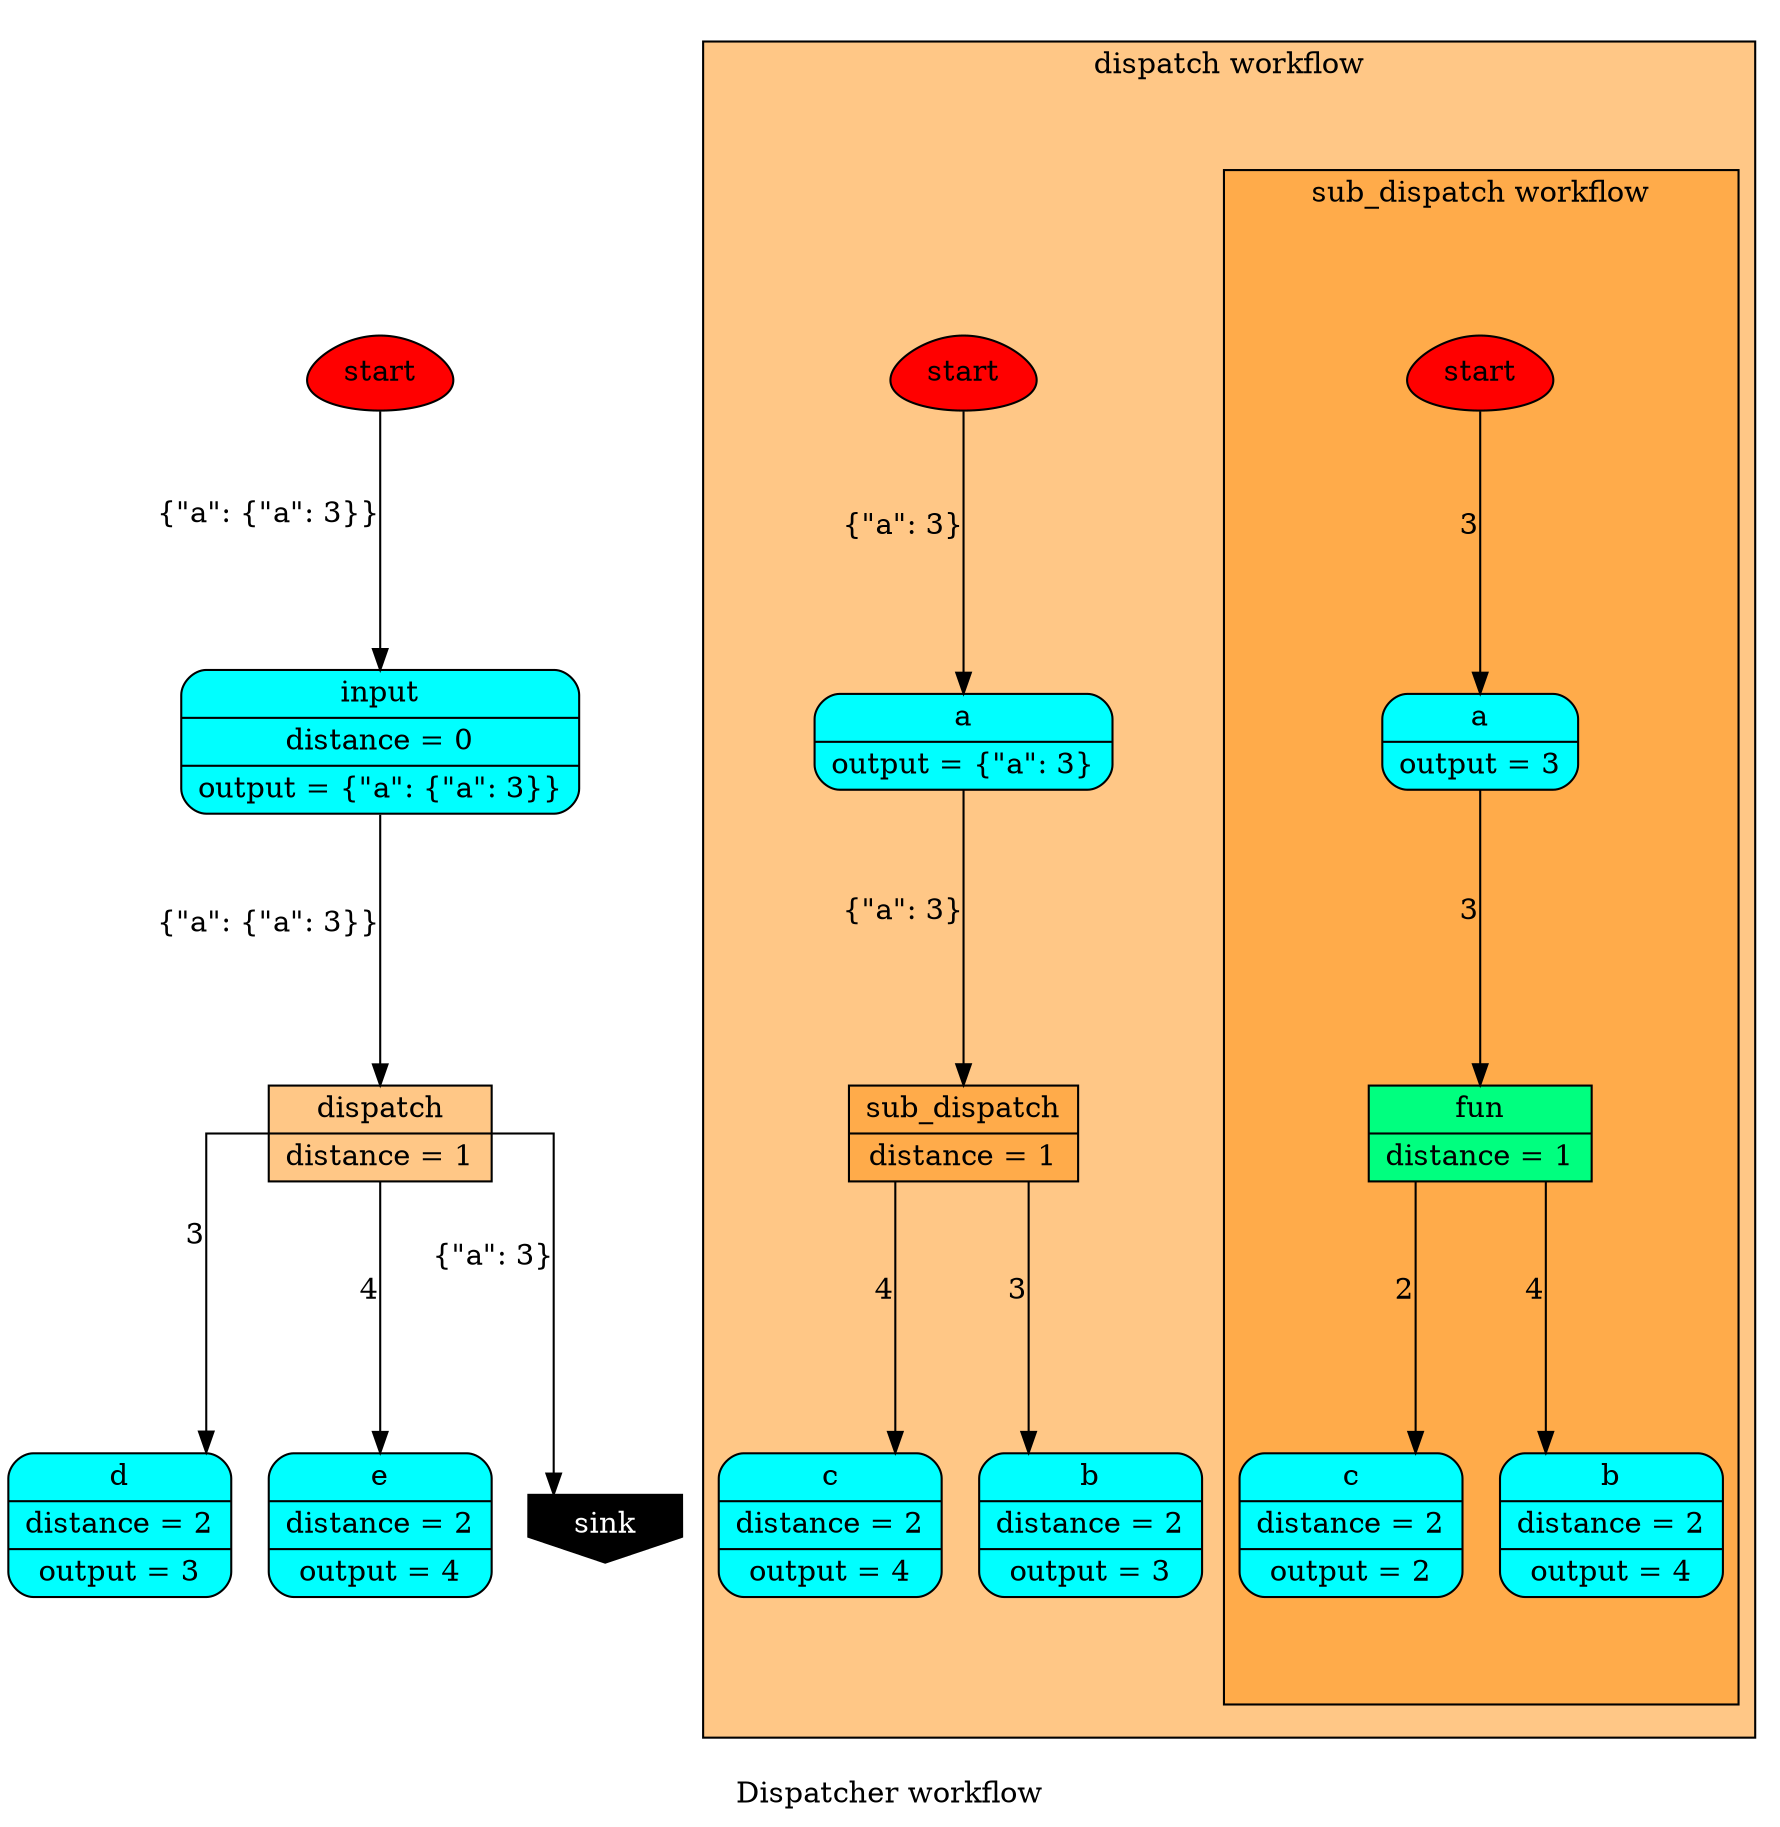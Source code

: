 digraph Dispatcher {
	graph [ratio=1]
	node [style=filled]
	splines = ortho
	label = "Dispatcher workflow"
		Dispatcher_4373660080 [label=start fillcolor=red shape=egg]
		Dispatcher_6474794452145962241 [label="{ input | distance = 0 | output = \{&quot;a&quot;: \{&quot;a&quot;: 3\}\} }" fillcolor=cyan shape=Mrecord]
		Dispatcher_6631309999372667202 [label="{ d | distance = 2 | output = 3 }" fillcolor=cyan shape=Mrecord]
		"Dispatcher_-7260254538652562390" [label="{ e | distance = 2 | output = 4 }" fillcolor=cyan shape=Mrecord]
		Dispatcher_4373660320 [label=sink fillcolor=black fontcolor=white shape=invhouse]
		subgraph "cluster_Dispatcher_-4559939963107572787" {
		style=filled
		fillcolor="#FF8F0F80"
		label="dispatch workflow"
		comment="dispatch"
			"cluster_Dispatcher_-4559939963107572787_4373660080" [label=start fillcolor=red shape=egg]
			"cluster_Dispatcher_-4559939963107572787_-2193805309291217967" [label="{ c | distance = 2 | output = 4 }" fillcolor=cyan shape=Mrecord]
			"cluster_Dispatcher_-4559939963107572787_9139109398902324004" [label="{ a | output = \{&quot;a&quot;: 3\} }" fillcolor=cyan shape=Mrecord]
			subgraph "cluster_cluster_Dispatcher_-4559939963107572787_3249563565327220621" {
			style=filled
			fillcolor="#FF8F0F80"
			label="sub_dispatch workflow"
			comment="sub_dispatch"
				"cluster_cluster_Dispatcher_-4559939963107572787_3249563565327220621_4373660080" [label=start fillcolor=red shape=egg]
				"cluster_cluster_Dispatcher_-4559939963107572787_3249563565327220621_-2193805309291217967" [label="{ c | distance = 2 | output = 2 }" fillcolor=cyan shape=Mrecord]
				"cluster_cluster_Dispatcher_-4559939963107572787_3249563565327220621_9139109398902324004" [label="{ a | output = 3 }" fillcolor=cyan shape=Mrecord]
				"cluster_cluster_Dispatcher_-4559939963107572787_3249563565327220621_141576447417409454" [label="{ fun | distance = 1 }" fillcolor=springgreen shape=record]
				"cluster_cluster_Dispatcher_-4559939963107572787_3249563565327220621_5099201867563505239" [label="{ b | distance = 2 | output = 4 }" fillcolor=cyan shape=Mrecord]
					"cluster_cluster_Dispatcher_-4559939963107572787_3249563565327220621_4373660080" -> "cluster_cluster_Dispatcher_-4559939963107572787_3249563565327220621_9139109398902324004" [xlabel=3]
					"cluster_cluster_Dispatcher_-4559939963107572787_3249563565327220621_9139109398902324004" -> "cluster_cluster_Dispatcher_-4559939963107572787_3249563565327220621_141576447417409454" [xlabel=3]
					"cluster_cluster_Dispatcher_-4559939963107572787_3249563565327220621_141576447417409454" -> "cluster_cluster_Dispatcher_-4559939963107572787_3249563565327220621_-2193805309291217967" [xlabel=2]
					"cluster_cluster_Dispatcher_-4559939963107572787_3249563565327220621_141576447417409454" -> "cluster_cluster_Dispatcher_-4559939963107572787_3249563565327220621_5099201867563505239" [xlabel=4]
			}
			"cluster_Dispatcher_-4559939963107572787_3249563565327220621" [label="{ sub_dispatch | distance = 1 }" fillcolor="#FF8F0F80" shape=record]
			"cluster_Dispatcher_-4559939963107572787_5099201867563505239" [label="{ b | distance = 2 | output = 3 }" fillcolor=cyan shape=Mrecord]
				"cluster_Dispatcher_-4559939963107572787_4373660080" -> "cluster_Dispatcher_-4559939963107572787_9139109398902324004" [xlabel="\{&quot;a&quot;: 3\}"]
				"cluster_Dispatcher_-4559939963107572787_9139109398902324004" -> "cluster_Dispatcher_-4559939963107572787_3249563565327220621" [xlabel="\{&quot;a&quot;: 3\}"]
				"cluster_Dispatcher_-4559939963107572787_3249563565327220621" -> "cluster_Dispatcher_-4559939963107572787_-2193805309291217967" [xlabel=4]
				"cluster_Dispatcher_-4559939963107572787_3249563565327220621" -> "cluster_Dispatcher_-4559939963107572787_5099201867563505239" [xlabel=3]
		}
		"Dispatcher_-4559939963107572787" [label="{ dispatch | distance = 1 }" fillcolor="#FF8F0F80" shape=record]
			Dispatcher_4373660080 -> Dispatcher_6474794452145962241 [xlabel="\{&quot;a&quot;: \{&quot;a&quot;: 3\}\}"]
			Dispatcher_6474794452145962241 -> "Dispatcher_-4559939963107572787" [xlabel="\{&quot;a&quot;: \{&quot;a&quot;: 3\}\}"]
			"Dispatcher_-4559939963107572787" -> Dispatcher_4373660320 [xlabel="\{&quot;a&quot;: 3\}"]
			"Dispatcher_-4559939963107572787" -> Dispatcher_6631309999372667202 [xlabel=3]
			"Dispatcher_-4559939963107572787" -> "Dispatcher_-7260254538652562390" [xlabel=4]
}